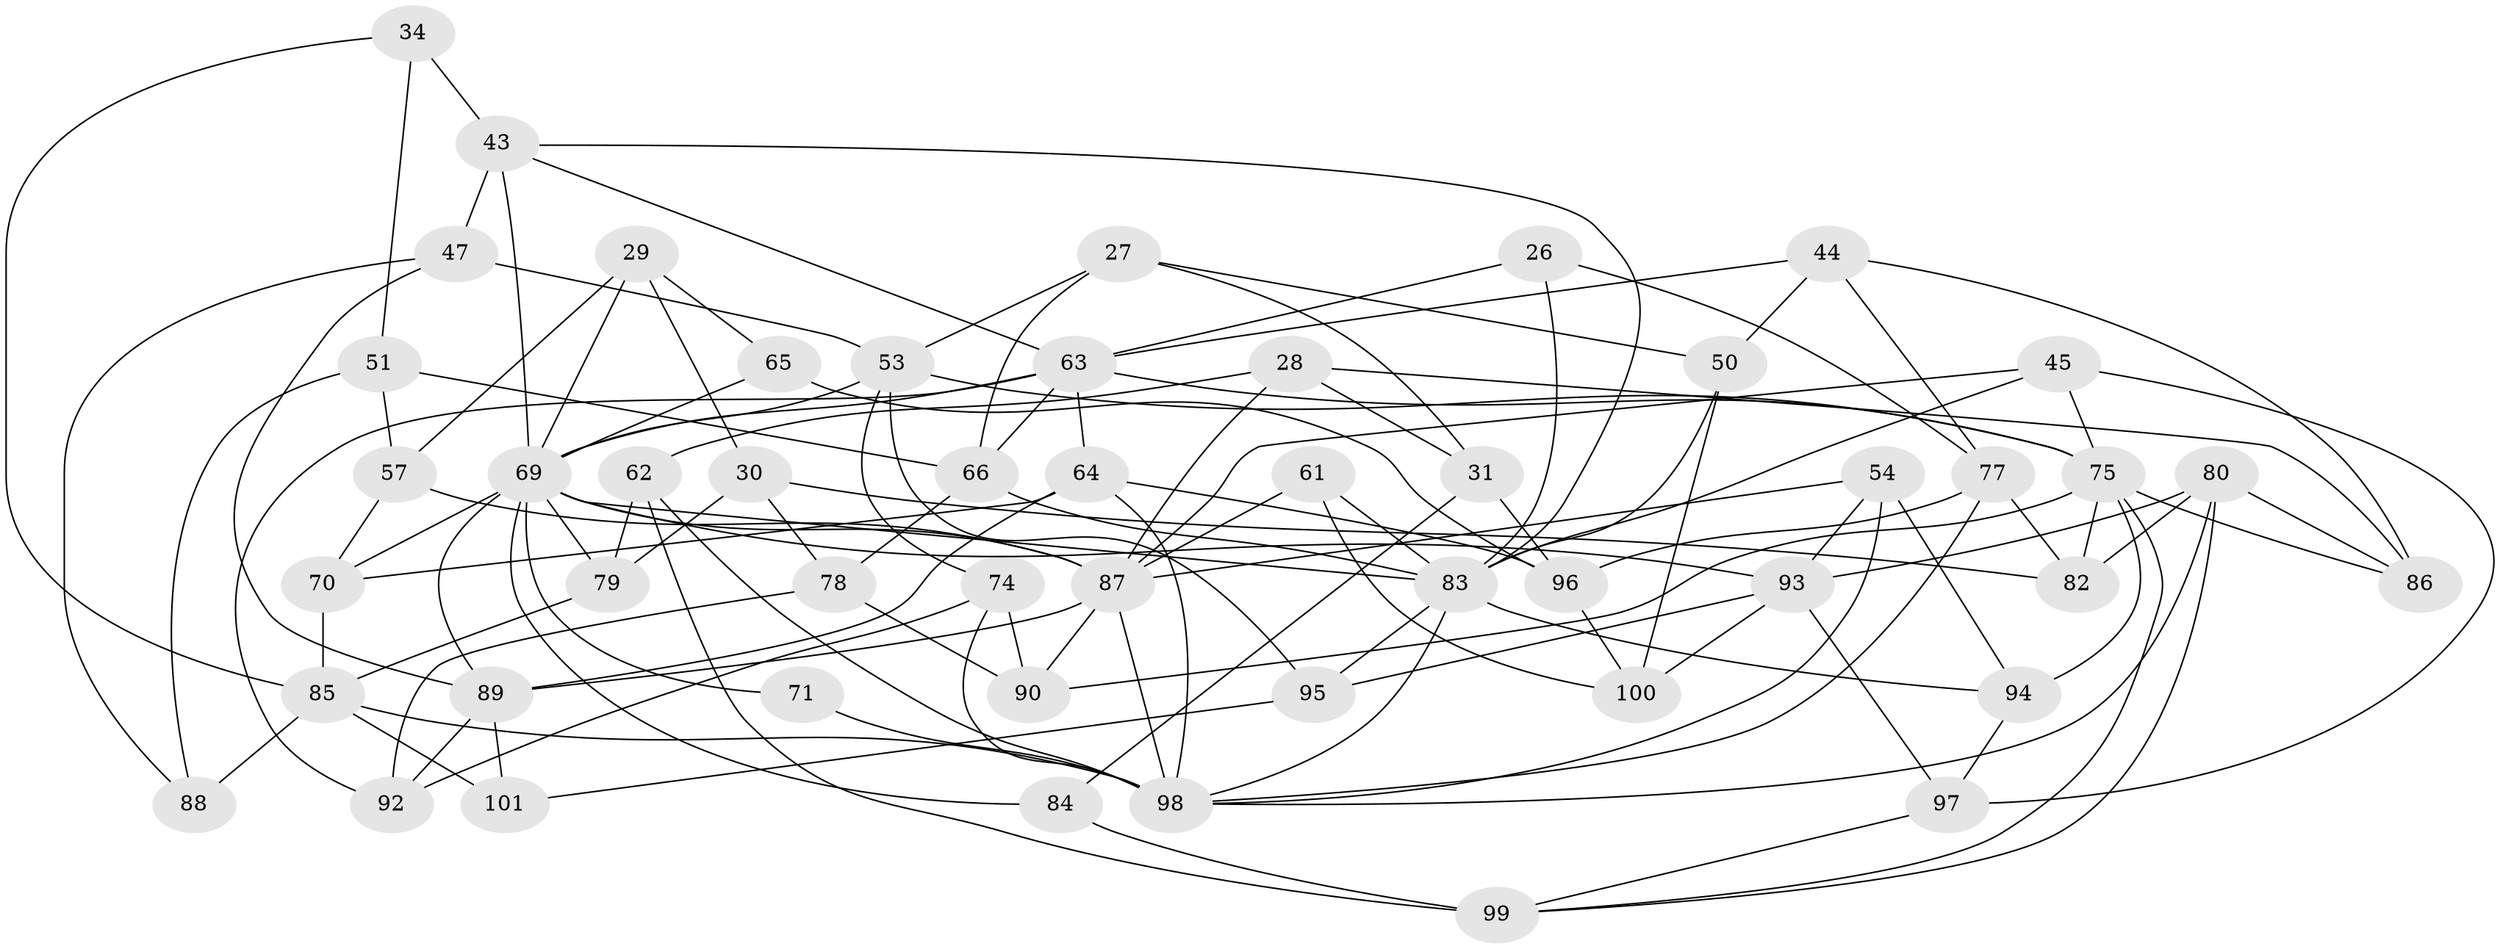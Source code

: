 // original degree distribution, {4: 1.0}
// Generated by graph-tools (version 1.1) at 2025/57/03/09/25 04:57:06]
// undirected, 50 vertices, 120 edges
graph export_dot {
graph [start="1"]
  node [color=gray90,style=filled];
  26;
  27;
  28;
  29;
  30;
  31;
  34;
  43 [super="+32"];
  44;
  45;
  47;
  50;
  51;
  53 [super="+19"];
  54;
  57;
  61;
  62;
  63 [super="+49"];
  64 [super="+41"];
  65;
  66 [super="+37"];
  69 [super="+17+42+56+59"];
  70;
  71 [super="+52"];
  74;
  75 [super="+9+39+36"];
  77 [super="+38"];
  78;
  79;
  80 [super="+7"];
  82;
  83 [super="+25+72+8"];
  84;
  85 [super="+24"];
  86;
  87 [super="+48+68"];
  88;
  89 [super="+67+73"];
  90;
  92;
  93 [super="+81"];
  94;
  95 [super="+18"];
  96 [super="+46"];
  97;
  98 [super="+10+76+35+91"];
  99 [super="+60"];
  100;
  101;
  26 -- 77;
  26 -- 63;
  26 -- 83 [weight=2];
  27 -- 31;
  27 -- 66;
  27 -- 50;
  27 -- 53;
  28 -- 86;
  28 -- 31;
  28 -- 62;
  28 -- 87;
  29 -- 65;
  29 -- 57;
  29 -- 30;
  29 -- 69;
  30 -- 82;
  30 -- 79;
  30 -- 78;
  31 -- 84;
  31 -- 96;
  34 -- 85;
  34 -- 43 [weight=2];
  34 -- 51;
  43 -- 63;
  43 -- 47;
  43 -- 69;
  43 -- 83;
  44 -- 86;
  44 -- 50;
  44 -- 63;
  44 -- 77;
  45 -- 97;
  45 -- 75;
  45 -- 87;
  45 -- 83;
  47 -- 88;
  47 -- 53;
  47 -- 89;
  50 -- 100;
  50 -- 83;
  51 -- 57;
  51 -- 66;
  51 -- 88;
  53 -- 95 [weight=3];
  53 -- 74;
  53 -- 75 [weight=2];
  53 -- 69 [weight=2];
  54 -- 94;
  54 -- 98;
  54 -- 87;
  54 -- 93;
  57 -- 70;
  57 -- 87;
  61 -- 83;
  61 -- 100;
  61 -- 87 [weight=2];
  62 -- 99;
  62 -- 79;
  62 -- 98;
  63 -- 66 [weight=2];
  63 -- 75 [weight=2];
  63 -- 64 [weight=2];
  63 -- 92;
  63 -- 69 [weight=2];
  64 -- 96;
  64 -- 89 [weight=2];
  64 -- 70;
  64 -- 98 [weight=2];
  65 -- 96 [weight=2];
  65 -- 69;
  66 -- 78;
  66 -- 83;
  69 -- 93 [weight=2];
  69 -- 71 [weight=3];
  69 -- 84;
  69 -- 70;
  69 -- 87 [weight=2];
  69 -- 79;
  69 -- 83;
  69 -- 89 [weight=2];
  70 -- 85;
  71 -- 98 [weight=3];
  74 -- 90;
  74 -- 92;
  74 -- 98;
  75 -- 90;
  75 -- 94;
  75 -- 82;
  75 -- 99;
  75 -- 86;
  77 -- 96;
  77 -- 98 [weight=2];
  77 -- 82;
  78 -- 90;
  78 -- 92;
  79 -- 85;
  80 -- 99;
  80 -- 82;
  80 -- 86;
  80 -- 98;
  80 -- 93 [weight=2];
  83 -- 94;
  83 -- 95;
  83 -- 98 [weight=2];
  84 -- 99 [weight=2];
  85 -- 98 [weight=2];
  85 -- 101;
  85 -- 88 [weight=2];
  87 -- 90;
  87 -- 98 [weight=3];
  87 -- 89 [weight=2];
  89 -- 92;
  89 -- 101 [weight=2];
  93 -- 95;
  93 -- 100;
  93 -- 97;
  94 -- 97;
  95 -- 101;
  96 -- 100;
  97 -- 99;
}
